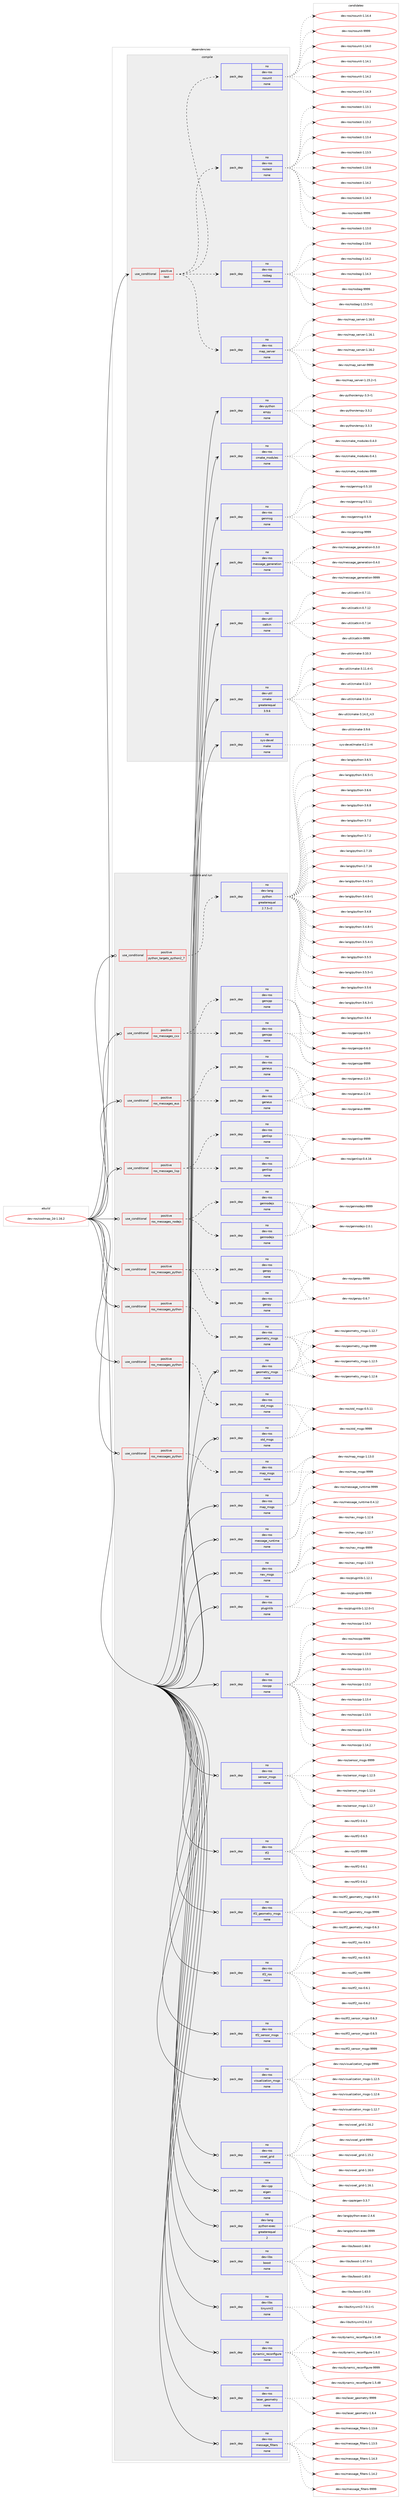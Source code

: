 digraph prolog {

# *************
# Graph options
# *************

newrank=true;
concentrate=true;
compound=true;
graph [rankdir=LR,fontname=Helvetica,fontsize=10,ranksep=1.5];#, ranksep=2.5, nodesep=0.2];
edge  [arrowhead=vee];
node  [fontname=Helvetica,fontsize=10];

# **********
# The ebuild
# **********

subgraph cluster_leftcol {
color=gray;
rank=same;
label=<<i>ebuild</i>>;
id [label="dev-ros/costmap_2d-1.16.2", color=red, width=4, href="../dev-ros/costmap_2d-1.16.2.svg"];
}

# ****************
# The dependencies
# ****************

subgraph cluster_midcol {
color=gray;
label=<<i>dependencies</i>>;
subgraph cluster_compile {
fillcolor="#eeeeee";
style=filled;
label=<<i>compile</i>>;
subgraph cond388200 {
dependency1454018 [label=<<TABLE BORDER="0" CELLBORDER="1" CELLSPACING="0" CELLPADDING="4"><TR><TD ROWSPAN="3" CELLPADDING="10">use_conditional</TD></TR><TR><TD>positive</TD></TR><TR><TD>test</TD></TR></TABLE>>, shape=none, color=red];
subgraph pack1042428 {
dependency1454019 [label=<<TABLE BORDER="0" CELLBORDER="1" CELLSPACING="0" CELLPADDING="4" WIDTH="220"><TR><TD ROWSPAN="6" CELLPADDING="30">pack_dep</TD></TR><TR><TD WIDTH="110">no</TD></TR><TR><TD>dev-ros</TD></TR><TR><TD>map_server</TD></TR><TR><TD>none</TD></TR><TR><TD></TD></TR></TABLE>>, shape=none, color=blue];
}
dependency1454018:e -> dependency1454019:w [weight=20,style="dashed",arrowhead="vee"];
subgraph pack1042429 {
dependency1454020 [label=<<TABLE BORDER="0" CELLBORDER="1" CELLSPACING="0" CELLPADDING="4" WIDTH="220"><TR><TD ROWSPAN="6" CELLPADDING="30">pack_dep</TD></TR><TR><TD WIDTH="110">no</TD></TR><TR><TD>dev-ros</TD></TR><TR><TD>rosbag</TD></TR><TR><TD>none</TD></TR><TR><TD></TD></TR></TABLE>>, shape=none, color=blue];
}
dependency1454018:e -> dependency1454020:w [weight=20,style="dashed",arrowhead="vee"];
subgraph pack1042430 {
dependency1454021 [label=<<TABLE BORDER="0" CELLBORDER="1" CELLSPACING="0" CELLPADDING="4" WIDTH="220"><TR><TD ROWSPAN="6" CELLPADDING="30">pack_dep</TD></TR><TR><TD WIDTH="110">no</TD></TR><TR><TD>dev-ros</TD></TR><TR><TD>rostest</TD></TR><TR><TD>none</TD></TR><TR><TD></TD></TR></TABLE>>, shape=none, color=blue];
}
dependency1454018:e -> dependency1454021:w [weight=20,style="dashed",arrowhead="vee"];
subgraph pack1042431 {
dependency1454022 [label=<<TABLE BORDER="0" CELLBORDER="1" CELLSPACING="0" CELLPADDING="4" WIDTH="220"><TR><TD ROWSPAN="6" CELLPADDING="30">pack_dep</TD></TR><TR><TD WIDTH="110">no</TD></TR><TR><TD>dev-ros</TD></TR><TR><TD>rosunit</TD></TR><TR><TD>none</TD></TR><TR><TD></TD></TR></TABLE>>, shape=none, color=blue];
}
dependency1454018:e -> dependency1454022:w [weight=20,style="dashed",arrowhead="vee"];
}
id:e -> dependency1454018:w [weight=20,style="solid",arrowhead="vee"];
subgraph pack1042432 {
dependency1454023 [label=<<TABLE BORDER="0" CELLBORDER="1" CELLSPACING="0" CELLPADDING="4" WIDTH="220"><TR><TD ROWSPAN="6" CELLPADDING="30">pack_dep</TD></TR><TR><TD WIDTH="110">no</TD></TR><TR><TD>dev-python</TD></TR><TR><TD>empy</TD></TR><TR><TD>none</TD></TR><TR><TD></TD></TR></TABLE>>, shape=none, color=blue];
}
id:e -> dependency1454023:w [weight=20,style="solid",arrowhead="vee"];
subgraph pack1042433 {
dependency1454024 [label=<<TABLE BORDER="0" CELLBORDER="1" CELLSPACING="0" CELLPADDING="4" WIDTH="220"><TR><TD ROWSPAN="6" CELLPADDING="30">pack_dep</TD></TR><TR><TD WIDTH="110">no</TD></TR><TR><TD>dev-ros</TD></TR><TR><TD>cmake_modules</TD></TR><TR><TD>none</TD></TR><TR><TD></TD></TR></TABLE>>, shape=none, color=blue];
}
id:e -> dependency1454024:w [weight=20,style="solid",arrowhead="vee"];
subgraph pack1042434 {
dependency1454025 [label=<<TABLE BORDER="0" CELLBORDER="1" CELLSPACING="0" CELLPADDING="4" WIDTH="220"><TR><TD ROWSPAN="6" CELLPADDING="30">pack_dep</TD></TR><TR><TD WIDTH="110">no</TD></TR><TR><TD>dev-ros</TD></TR><TR><TD>genmsg</TD></TR><TR><TD>none</TD></TR><TR><TD></TD></TR></TABLE>>, shape=none, color=blue];
}
id:e -> dependency1454025:w [weight=20,style="solid",arrowhead="vee"];
subgraph pack1042435 {
dependency1454026 [label=<<TABLE BORDER="0" CELLBORDER="1" CELLSPACING="0" CELLPADDING="4" WIDTH="220"><TR><TD ROWSPAN="6" CELLPADDING="30">pack_dep</TD></TR><TR><TD WIDTH="110">no</TD></TR><TR><TD>dev-ros</TD></TR><TR><TD>message_generation</TD></TR><TR><TD>none</TD></TR><TR><TD></TD></TR></TABLE>>, shape=none, color=blue];
}
id:e -> dependency1454026:w [weight=20,style="solid",arrowhead="vee"];
subgraph pack1042436 {
dependency1454027 [label=<<TABLE BORDER="0" CELLBORDER="1" CELLSPACING="0" CELLPADDING="4" WIDTH="220"><TR><TD ROWSPAN="6" CELLPADDING="30">pack_dep</TD></TR><TR><TD WIDTH="110">no</TD></TR><TR><TD>dev-util</TD></TR><TR><TD>catkin</TD></TR><TR><TD>none</TD></TR><TR><TD></TD></TR></TABLE>>, shape=none, color=blue];
}
id:e -> dependency1454027:w [weight=20,style="solid",arrowhead="vee"];
subgraph pack1042437 {
dependency1454028 [label=<<TABLE BORDER="0" CELLBORDER="1" CELLSPACING="0" CELLPADDING="4" WIDTH="220"><TR><TD ROWSPAN="6" CELLPADDING="30">pack_dep</TD></TR><TR><TD WIDTH="110">no</TD></TR><TR><TD>dev-util</TD></TR><TR><TD>cmake</TD></TR><TR><TD>greaterequal</TD></TR><TR><TD>3.9.6</TD></TR></TABLE>>, shape=none, color=blue];
}
id:e -> dependency1454028:w [weight=20,style="solid",arrowhead="vee"];
subgraph pack1042438 {
dependency1454029 [label=<<TABLE BORDER="0" CELLBORDER="1" CELLSPACING="0" CELLPADDING="4" WIDTH="220"><TR><TD ROWSPAN="6" CELLPADDING="30">pack_dep</TD></TR><TR><TD WIDTH="110">no</TD></TR><TR><TD>sys-devel</TD></TR><TR><TD>make</TD></TR><TR><TD>none</TD></TR><TR><TD></TD></TR></TABLE>>, shape=none, color=blue];
}
id:e -> dependency1454029:w [weight=20,style="solid",arrowhead="vee"];
}
subgraph cluster_compileandrun {
fillcolor="#eeeeee";
style=filled;
label=<<i>compile and run</i>>;
subgraph cond388201 {
dependency1454030 [label=<<TABLE BORDER="0" CELLBORDER="1" CELLSPACING="0" CELLPADDING="4"><TR><TD ROWSPAN="3" CELLPADDING="10">use_conditional</TD></TR><TR><TD>positive</TD></TR><TR><TD>python_targets_python2_7</TD></TR></TABLE>>, shape=none, color=red];
subgraph pack1042439 {
dependency1454031 [label=<<TABLE BORDER="0" CELLBORDER="1" CELLSPACING="0" CELLPADDING="4" WIDTH="220"><TR><TD ROWSPAN="6" CELLPADDING="30">pack_dep</TD></TR><TR><TD WIDTH="110">no</TD></TR><TR><TD>dev-lang</TD></TR><TR><TD>python</TD></TR><TR><TD>greaterequal</TD></TR><TR><TD>2.7.5-r2</TD></TR></TABLE>>, shape=none, color=blue];
}
dependency1454030:e -> dependency1454031:w [weight=20,style="dashed",arrowhead="vee"];
}
id:e -> dependency1454030:w [weight=20,style="solid",arrowhead="odotvee"];
subgraph cond388202 {
dependency1454032 [label=<<TABLE BORDER="0" CELLBORDER="1" CELLSPACING="0" CELLPADDING="4"><TR><TD ROWSPAN="3" CELLPADDING="10">use_conditional</TD></TR><TR><TD>positive</TD></TR><TR><TD>ros_messages_cxx</TD></TR></TABLE>>, shape=none, color=red];
subgraph pack1042440 {
dependency1454033 [label=<<TABLE BORDER="0" CELLBORDER="1" CELLSPACING="0" CELLPADDING="4" WIDTH="220"><TR><TD ROWSPAN="6" CELLPADDING="30">pack_dep</TD></TR><TR><TD WIDTH="110">no</TD></TR><TR><TD>dev-ros</TD></TR><TR><TD>gencpp</TD></TR><TR><TD>none</TD></TR><TR><TD></TD></TR></TABLE>>, shape=none, color=blue];
}
dependency1454032:e -> dependency1454033:w [weight=20,style="dashed",arrowhead="vee"];
subgraph pack1042441 {
dependency1454034 [label=<<TABLE BORDER="0" CELLBORDER="1" CELLSPACING="0" CELLPADDING="4" WIDTH="220"><TR><TD ROWSPAN="6" CELLPADDING="30">pack_dep</TD></TR><TR><TD WIDTH="110">no</TD></TR><TR><TD>dev-ros</TD></TR><TR><TD>gencpp</TD></TR><TR><TD>none</TD></TR><TR><TD></TD></TR></TABLE>>, shape=none, color=blue];
}
dependency1454032:e -> dependency1454034:w [weight=20,style="dashed",arrowhead="vee"];
}
id:e -> dependency1454032:w [weight=20,style="solid",arrowhead="odotvee"];
subgraph cond388203 {
dependency1454035 [label=<<TABLE BORDER="0" CELLBORDER="1" CELLSPACING="0" CELLPADDING="4"><TR><TD ROWSPAN="3" CELLPADDING="10">use_conditional</TD></TR><TR><TD>positive</TD></TR><TR><TD>ros_messages_eus</TD></TR></TABLE>>, shape=none, color=red];
subgraph pack1042442 {
dependency1454036 [label=<<TABLE BORDER="0" CELLBORDER="1" CELLSPACING="0" CELLPADDING="4" WIDTH="220"><TR><TD ROWSPAN="6" CELLPADDING="30">pack_dep</TD></TR><TR><TD WIDTH="110">no</TD></TR><TR><TD>dev-ros</TD></TR><TR><TD>geneus</TD></TR><TR><TD>none</TD></TR><TR><TD></TD></TR></TABLE>>, shape=none, color=blue];
}
dependency1454035:e -> dependency1454036:w [weight=20,style="dashed",arrowhead="vee"];
subgraph pack1042443 {
dependency1454037 [label=<<TABLE BORDER="0" CELLBORDER="1" CELLSPACING="0" CELLPADDING="4" WIDTH="220"><TR><TD ROWSPAN="6" CELLPADDING="30">pack_dep</TD></TR><TR><TD WIDTH="110">no</TD></TR><TR><TD>dev-ros</TD></TR><TR><TD>geneus</TD></TR><TR><TD>none</TD></TR><TR><TD></TD></TR></TABLE>>, shape=none, color=blue];
}
dependency1454035:e -> dependency1454037:w [weight=20,style="dashed",arrowhead="vee"];
}
id:e -> dependency1454035:w [weight=20,style="solid",arrowhead="odotvee"];
subgraph cond388204 {
dependency1454038 [label=<<TABLE BORDER="0" CELLBORDER="1" CELLSPACING="0" CELLPADDING="4"><TR><TD ROWSPAN="3" CELLPADDING="10">use_conditional</TD></TR><TR><TD>positive</TD></TR><TR><TD>ros_messages_lisp</TD></TR></TABLE>>, shape=none, color=red];
subgraph pack1042444 {
dependency1454039 [label=<<TABLE BORDER="0" CELLBORDER="1" CELLSPACING="0" CELLPADDING="4" WIDTH="220"><TR><TD ROWSPAN="6" CELLPADDING="30">pack_dep</TD></TR><TR><TD WIDTH="110">no</TD></TR><TR><TD>dev-ros</TD></TR><TR><TD>genlisp</TD></TR><TR><TD>none</TD></TR><TR><TD></TD></TR></TABLE>>, shape=none, color=blue];
}
dependency1454038:e -> dependency1454039:w [weight=20,style="dashed",arrowhead="vee"];
subgraph pack1042445 {
dependency1454040 [label=<<TABLE BORDER="0" CELLBORDER="1" CELLSPACING="0" CELLPADDING="4" WIDTH="220"><TR><TD ROWSPAN="6" CELLPADDING="30">pack_dep</TD></TR><TR><TD WIDTH="110">no</TD></TR><TR><TD>dev-ros</TD></TR><TR><TD>genlisp</TD></TR><TR><TD>none</TD></TR><TR><TD></TD></TR></TABLE>>, shape=none, color=blue];
}
dependency1454038:e -> dependency1454040:w [weight=20,style="dashed",arrowhead="vee"];
}
id:e -> dependency1454038:w [weight=20,style="solid",arrowhead="odotvee"];
subgraph cond388205 {
dependency1454041 [label=<<TABLE BORDER="0" CELLBORDER="1" CELLSPACING="0" CELLPADDING="4"><TR><TD ROWSPAN="3" CELLPADDING="10">use_conditional</TD></TR><TR><TD>positive</TD></TR><TR><TD>ros_messages_nodejs</TD></TR></TABLE>>, shape=none, color=red];
subgraph pack1042446 {
dependency1454042 [label=<<TABLE BORDER="0" CELLBORDER="1" CELLSPACING="0" CELLPADDING="4" WIDTH="220"><TR><TD ROWSPAN="6" CELLPADDING="30">pack_dep</TD></TR><TR><TD WIDTH="110">no</TD></TR><TR><TD>dev-ros</TD></TR><TR><TD>gennodejs</TD></TR><TR><TD>none</TD></TR><TR><TD></TD></TR></TABLE>>, shape=none, color=blue];
}
dependency1454041:e -> dependency1454042:w [weight=20,style="dashed",arrowhead="vee"];
subgraph pack1042447 {
dependency1454043 [label=<<TABLE BORDER="0" CELLBORDER="1" CELLSPACING="0" CELLPADDING="4" WIDTH="220"><TR><TD ROWSPAN="6" CELLPADDING="30">pack_dep</TD></TR><TR><TD WIDTH="110">no</TD></TR><TR><TD>dev-ros</TD></TR><TR><TD>gennodejs</TD></TR><TR><TD>none</TD></TR><TR><TD></TD></TR></TABLE>>, shape=none, color=blue];
}
dependency1454041:e -> dependency1454043:w [weight=20,style="dashed",arrowhead="vee"];
}
id:e -> dependency1454041:w [weight=20,style="solid",arrowhead="odotvee"];
subgraph cond388206 {
dependency1454044 [label=<<TABLE BORDER="0" CELLBORDER="1" CELLSPACING="0" CELLPADDING="4"><TR><TD ROWSPAN="3" CELLPADDING="10">use_conditional</TD></TR><TR><TD>positive</TD></TR><TR><TD>ros_messages_python</TD></TR></TABLE>>, shape=none, color=red];
subgraph pack1042448 {
dependency1454045 [label=<<TABLE BORDER="0" CELLBORDER="1" CELLSPACING="0" CELLPADDING="4" WIDTH="220"><TR><TD ROWSPAN="6" CELLPADDING="30">pack_dep</TD></TR><TR><TD WIDTH="110">no</TD></TR><TR><TD>dev-ros</TD></TR><TR><TD>genpy</TD></TR><TR><TD>none</TD></TR><TR><TD></TD></TR></TABLE>>, shape=none, color=blue];
}
dependency1454044:e -> dependency1454045:w [weight=20,style="dashed",arrowhead="vee"];
subgraph pack1042449 {
dependency1454046 [label=<<TABLE BORDER="0" CELLBORDER="1" CELLSPACING="0" CELLPADDING="4" WIDTH="220"><TR><TD ROWSPAN="6" CELLPADDING="30">pack_dep</TD></TR><TR><TD WIDTH="110">no</TD></TR><TR><TD>dev-ros</TD></TR><TR><TD>genpy</TD></TR><TR><TD>none</TD></TR><TR><TD></TD></TR></TABLE>>, shape=none, color=blue];
}
dependency1454044:e -> dependency1454046:w [weight=20,style="dashed",arrowhead="vee"];
}
id:e -> dependency1454044:w [weight=20,style="solid",arrowhead="odotvee"];
subgraph cond388207 {
dependency1454047 [label=<<TABLE BORDER="0" CELLBORDER="1" CELLSPACING="0" CELLPADDING="4"><TR><TD ROWSPAN="3" CELLPADDING="10">use_conditional</TD></TR><TR><TD>positive</TD></TR><TR><TD>ros_messages_python</TD></TR></TABLE>>, shape=none, color=red];
subgraph pack1042450 {
dependency1454048 [label=<<TABLE BORDER="0" CELLBORDER="1" CELLSPACING="0" CELLPADDING="4" WIDTH="220"><TR><TD ROWSPAN="6" CELLPADDING="30">pack_dep</TD></TR><TR><TD WIDTH="110">no</TD></TR><TR><TD>dev-ros</TD></TR><TR><TD>geometry_msgs</TD></TR><TR><TD>none</TD></TR><TR><TD></TD></TR></TABLE>>, shape=none, color=blue];
}
dependency1454047:e -> dependency1454048:w [weight=20,style="dashed",arrowhead="vee"];
}
id:e -> dependency1454047:w [weight=20,style="solid",arrowhead="odotvee"];
subgraph cond388208 {
dependency1454049 [label=<<TABLE BORDER="0" CELLBORDER="1" CELLSPACING="0" CELLPADDING="4"><TR><TD ROWSPAN="3" CELLPADDING="10">use_conditional</TD></TR><TR><TD>positive</TD></TR><TR><TD>ros_messages_python</TD></TR></TABLE>>, shape=none, color=red];
subgraph pack1042451 {
dependency1454050 [label=<<TABLE BORDER="0" CELLBORDER="1" CELLSPACING="0" CELLPADDING="4" WIDTH="220"><TR><TD ROWSPAN="6" CELLPADDING="30">pack_dep</TD></TR><TR><TD WIDTH="110">no</TD></TR><TR><TD>dev-ros</TD></TR><TR><TD>map_msgs</TD></TR><TR><TD>none</TD></TR><TR><TD></TD></TR></TABLE>>, shape=none, color=blue];
}
dependency1454049:e -> dependency1454050:w [weight=20,style="dashed",arrowhead="vee"];
}
id:e -> dependency1454049:w [weight=20,style="solid",arrowhead="odotvee"];
subgraph cond388209 {
dependency1454051 [label=<<TABLE BORDER="0" CELLBORDER="1" CELLSPACING="0" CELLPADDING="4"><TR><TD ROWSPAN="3" CELLPADDING="10">use_conditional</TD></TR><TR><TD>positive</TD></TR><TR><TD>ros_messages_python</TD></TR></TABLE>>, shape=none, color=red];
subgraph pack1042452 {
dependency1454052 [label=<<TABLE BORDER="0" CELLBORDER="1" CELLSPACING="0" CELLPADDING="4" WIDTH="220"><TR><TD ROWSPAN="6" CELLPADDING="30">pack_dep</TD></TR><TR><TD WIDTH="110">no</TD></TR><TR><TD>dev-ros</TD></TR><TR><TD>std_msgs</TD></TR><TR><TD>none</TD></TR><TR><TD></TD></TR></TABLE>>, shape=none, color=blue];
}
dependency1454051:e -> dependency1454052:w [weight=20,style="dashed",arrowhead="vee"];
}
id:e -> dependency1454051:w [weight=20,style="solid",arrowhead="odotvee"];
subgraph pack1042453 {
dependency1454053 [label=<<TABLE BORDER="0" CELLBORDER="1" CELLSPACING="0" CELLPADDING="4" WIDTH="220"><TR><TD ROWSPAN="6" CELLPADDING="30">pack_dep</TD></TR><TR><TD WIDTH="110">no</TD></TR><TR><TD>dev-cpp</TD></TR><TR><TD>eigen</TD></TR><TR><TD>none</TD></TR><TR><TD></TD></TR></TABLE>>, shape=none, color=blue];
}
id:e -> dependency1454053:w [weight=20,style="solid",arrowhead="odotvee"];
subgraph pack1042454 {
dependency1454054 [label=<<TABLE BORDER="0" CELLBORDER="1" CELLSPACING="0" CELLPADDING="4" WIDTH="220"><TR><TD ROWSPAN="6" CELLPADDING="30">pack_dep</TD></TR><TR><TD WIDTH="110">no</TD></TR><TR><TD>dev-lang</TD></TR><TR><TD>python-exec</TD></TR><TR><TD>greaterequal</TD></TR><TR><TD>2</TD></TR></TABLE>>, shape=none, color=blue];
}
id:e -> dependency1454054:w [weight=20,style="solid",arrowhead="odotvee"];
subgraph pack1042455 {
dependency1454055 [label=<<TABLE BORDER="0" CELLBORDER="1" CELLSPACING="0" CELLPADDING="4" WIDTH="220"><TR><TD ROWSPAN="6" CELLPADDING="30">pack_dep</TD></TR><TR><TD WIDTH="110">no</TD></TR><TR><TD>dev-libs</TD></TR><TR><TD>boost</TD></TR><TR><TD>none</TD></TR><TR><TD></TD></TR></TABLE>>, shape=none, color=blue];
}
id:e -> dependency1454055:w [weight=20,style="solid",arrowhead="odotvee"];
subgraph pack1042456 {
dependency1454056 [label=<<TABLE BORDER="0" CELLBORDER="1" CELLSPACING="0" CELLPADDING="4" WIDTH="220"><TR><TD ROWSPAN="6" CELLPADDING="30">pack_dep</TD></TR><TR><TD WIDTH="110">no</TD></TR><TR><TD>dev-libs</TD></TR><TR><TD>tinyxml2</TD></TR><TR><TD>none</TD></TR><TR><TD></TD></TR></TABLE>>, shape=none, color=blue];
}
id:e -> dependency1454056:w [weight=20,style="solid",arrowhead="odotvee"];
subgraph pack1042457 {
dependency1454057 [label=<<TABLE BORDER="0" CELLBORDER="1" CELLSPACING="0" CELLPADDING="4" WIDTH="220"><TR><TD ROWSPAN="6" CELLPADDING="30">pack_dep</TD></TR><TR><TD WIDTH="110">no</TD></TR><TR><TD>dev-ros</TD></TR><TR><TD>dynamic_reconfigure</TD></TR><TR><TD>none</TD></TR><TR><TD></TD></TR></TABLE>>, shape=none, color=blue];
}
id:e -> dependency1454057:w [weight=20,style="solid",arrowhead="odotvee"];
subgraph pack1042458 {
dependency1454058 [label=<<TABLE BORDER="0" CELLBORDER="1" CELLSPACING="0" CELLPADDING="4" WIDTH="220"><TR><TD ROWSPAN="6" CELLPADDING="30">pack_dep</TD></TR><TR><TD WIDTH="110">no</TD></TR><TR><TD>dev-ros</TD></TR><TR><TD>geometry_msgs</TD></TR><TR><TD>none</TD></TR><TR><TD></TD></TR></TABLE>>, shape=none, color=blue];
}
id:e -> dependency1454058:w [weight=20,style="solid",arrowhead="odotvee"];
subgraph pack1042459 {
dependency1454059 [label=<<TABLE BORDER="0" CELLBORDER="1" CELLSPACING="0" CELLPADDING="4" WIDTH="220"><TR><TD ROWSPAN="6" CELLPADDING="30">pack_dep</TD></TR><TR><TD WIDTH="110">no</TD></TR><TR><TD>dev-ros</TD></TR><TR><TD>laser_geometry</TD></TR><TR><TD>none</TD></TR><TR><TD></TD></TR></TABLE>>, shape=none, color=blue];
}
id:e -> dependency1454059:w [weight=20,style="solid",arrowhead="odotvee"];
subgraph pack1042460 {
dependency1454060 [label=<<TABLE BORDER="0" CELLBORDER="1" CELLSPACING="0" CELLPADDING="4" WIDTH="220"><TR><TD ROWSPAN="6" CELLPADDING="30">pack_dep</TD></TR><TR><TD WIDTH="110">no</TD></TR><TR><TD>dev-ros</TD></TR><TR><TD>map_msgs</TD></TR><TR><TD>none</TD></TR><TR><TD></TD></TR></TABLE>>, shape=none, color=blue];
}
id:e -> dependency1454060:w [weight=20,style="solid",arrowhead="odotvee"];
subgraph pack1042461 {
dependency1454061 [label=<<TABLE BORDER="0" CELLBORDER="1" CELLSPACING="0" CELLPADDING="4" WIDTH="220"><TR><TD ROWSPAN="6" CELLPADDING="30">pack_dep</TD></TR><TR><TD WIDTH="110">no</TD></TR><TR><TD>dev-ros</TD></TR><TR><TD>message_filters</TD></TR><TR><TD>none</TD></TR><TR><TD></TD></TR></TABLE>>, shape=none, color=blue];
}
id:e -> dependency1454061:w [weight=20,style="solid",arrowhead="odotvee"];
subgraph pack1042462 {
dependency1454062 [label=<<TABLE BORDER="0" CELLBORDER="1" CELLSPACING="0" CELLPADDING="4" WIDTH="220"><TR><TD ROWSPAN="6" CELLPADDING="30">pack_dep</TD></TR><TR><TD WIDTH="110">no</TD></TR><TR><TD>dev-ros</TD></TR><TR><TD>message_runtime</TD></TR><TR><TD>none</TD></TR><TR><TD></TD></TR></TABLE>>, shape=none, color=blue];
}
id:e -> dependency1454062:w [weight=20,style="solid",arrowhead="odotvee"];
subgraph pack1042463 {
dependency1454063 [label=<<TABLE BORDER="0" CELLBORDER="1" CELLSPACING="0" CELLPADDING="4" WIDTH="220"><TR><TD ROWSPAN="6" CELLPADDING="30">pack_dep</TD></TR><TR><TD WIDTH="110">no</TD></TR><TR><TD>dev-ros</TD></TR><TR><TD>nav_msgs</TD></TR><TR><TD>none</TD></TR><TR><TD></TD></TR></TABLE>>, shape=none, color=blue];
}
id:e -> dependency1454063:w [weight=20,style="solid",arrowhead="odotvee"];
subgraph pack1042464 {
dependency1454064 [label=<<TABLE BORDER="0" CELLBORDER="1" CELLSPACING="0" CELLPADDING="4" WIDTH="220"><TR><TD ROWSPAN="6" CELLPADDING="30">pack_dep</TD></TR><TR><TD WIDTH="110">no</TD></TR><TR><TD>dev-ros</TD></TR><TR><TD>pluginlib</TD></TR><TR><TD>none</TD></TR><TR><TD></TD></TR></TABLE>>, shape=none, color=blue];
}
id:e -> dependency1454064:w [weight=20,style="solid",arrowhead="odotvee"];
subgraph pack1042465 {
dependency1454065 [label=<<TABLE BORDER="0" CELLBORDER="1" CELLSPACING="0" CELLPADDING="4" WIDTH="220"><TR><TD ROWSPAN="6" CELLPADDING="30">pack_dep</TD></TR><TR><TD WIDTH="110">no</TD></TR><TR><TD>dev-ros</TD></TR><TR><TD>roscpp</TD></TR><TR><TD>none</TD></TR><TR><TD></TD></TR></TABLE>>, shape=none, color=blue];
}
id:e -> dependency1454065:w [weight=20,style="solid",arrowhead="odotvee"];
subgraph pack1042466 {
dependency1454066 [label=<<TABLE BORDER="0" CELLBORDER="1" CELLSPACING="0" CELLPADDING="4" WIDTH="220"><TR><TD ROWSPAN="6" CELLPADDING="30">pack_dep</TD></TR><TR><TD WIDTH="110">no</TD></TR><TR><TD>dev-ros</TD></TR><TR><TD>sensor_msgs</TD></TR><TR><TD>none</TD></TR><TR><TD></TD></TR></TABLE>>, shape=none, color=blue];
}
id:e -> dependency1454066:w [weight=20,style="solid",arrowhead="odotvee"];
subgraph pack1042467 {
dependency1454067 [label=<<TABLE BORDER="0" CELLBORDER="1" CELLSPACING="0" CELLPADDING="4" WIDTH="220"><TR><TD ROWSPAN="6" CELLPADDING="30">pack_dep</TD></TR><TR><TD WIDTH="110">no</TD></TR><TR><TD>dev-ros</TD></TR><TR><TD>std_msgs</TD></TR><TR><TD>none</TD></TR><TR><TD></TD></TR></TABLE>>, shape=none, color=blue];
}
id:e -> dependency1454067:w [weight=20,style="solid",arrowhead="odotvee"];
subgraph pack1042468 {
dependency1454068 [label=<<TABLE BORDER="0" CELLBORDER="1" CELLSPACING="0" CELLPADDING="4" WIDTH="220"><TR><TD ROWSPAN="6" CELLPADDING="30">pack_dep</TD></TR><TR><TD WIDTH="110">no</TD></TR><TR><TD>dev-ros</TD></TR><TR><TD>tf2</TD></TR><TR><TD>none</TD></TR><TR><TD></TD></TR></TABLE>>, shape=none, color=blue];
}
id:e -> dependency1454068:w [weight=20,style="solid",arrowhead="odotvee"];
subgraph pack1042469 {
dependency1454069 [label=<<TABLE BORDER="0" CELLBORDER="1" CELLSPACING="0" CELLPADDING="4" WIDTH="220"><TR><TD ROWSPAN="6" CELLPADDING="30">pack_dep</TD></TR><TR><TD WIDTH="110">no</TD></TR><TR><TD>dev-ros</TD></TR><TR><TD>tf2_geometry_msgs</TD></TR><TR><TD>none</TD></TR><TR><TD></TD></TR></TABLE>>, shape=none, color=blue];
}
id:e -> dependency1454069:w [weight=20,style="solid",arrowhead="odotvee"];
subgraph pack1042470 {
dependency1454070 [label=<<TABLE BORDER="0" CELLBORDER="1" CELLSPACING="0" CELLPADDING="4" WIDTH="220"><TR><TD ROWSPAN="6" CELLPADDING="30">pack_dep</TD></TR><TR><TD WIDTH="110">no</TD></TR><TR><TD>dev-ros</TD></TR><TR><TD>tf2_ros</TD></TR><TR><TD>none</TD></TR><TR><TD></TD></TR></TABLE>>, shape=none, color=blue];
}
id:e -> dependency1454070:w [weight=20,style="solid",arrowhead="odotvee"];
subgraph pack1042471 {
dependency1454071 [label=<<TABLE BORDER="0" CELLBORDER="1" CELLSPACING="0" CELLPADDING="4" WIDTH="220"><TR><TD ROWSPAN="6" CELLPADDING="30">pack_dep</TD></TR><TR><TD WIDTH="110">no</TD></TR><TR><TD>dev-ros</TD></TR><TR><TD>tf2_sensor_msgs</TD></TR><TR><TD>none</TD></TR><TR><TD></TD></TR></TABLE>>, shape=none, color=blue];
}
id:e -> dependency1454071:w [weight=20,style="solid",arrowhead="odotvee"];
subgraph pack1042472 {
dependency1454072 [label=<<TABLE BORDER="0" CELLBORDER="1" CELLSPACING="0" CELLPADDING="4" WIDTH="220"><TR><TD ROWSPAN="6" CELLPADDING="30">pack_dep</TD></TR><TR><TD WIDTH="110">no</TD></TR><TR><TD>dev-ros</TD></TR><TR><TD>visualization_msgs</TD></TR><TR><TD>none</TD></TR><TR><TD></TD></TR></TABLE>>, shape=none, color=blue];
}
id:e -> dependency1454072:w [weight=20,style="solid",arrowhead="odotvee"];
subgraph pack1042473 {
dependency1454073 [label=<<TABLE BORDER="0" CELLBORDER="1" CELLSPACING="0" CELLPADDING="4" WIDTH="220"><TR><TD ROWSPAN="6" CELLPADDING="30">pack_dep</TD></TR><TR><TD WIDTH="110">no</TD></TR><TR><TD>dev-ros</TD></TR><TR><TD>voxel_grid</TD></TR><TR><TD>none</TD></TR><TR><TD></TD></TR></TABLE>>, shape=none, color=blue];
}
id:e -> dependency1454073:w [weight=20,style="solid",arrowhead="odotvee"];
}
subgraph cluster_run {
fillcolor="#eeeeee";
style=filled;
label=<<i>run</i>>;
}
}

# **************
# The candidates
# **************

subgraph cluster_choices {
rank=same;
color=gray;
label=<<i>candidates</i>>;

subgraph choice1042428 {
color=black;
nodesep=1;
choice10010111845114111115471099711295115101114118101114454946495346504511449 [label="dev-ros/map_server-1.15.2-r1", color=red, width=4,href="../dev-ros/map_server-1.15.2-r1.svg"];
choice1001011184511411111547109971129511510111411810111445494649544648 [label="dev-ros/map_server-1.16.0", color=red, width=4,href="../dev-ros/map_server-1.16.0.svg"];
choice1001011184511411111547109971129511510111411810111445494649544649 [label="dev-ros/map_server-1.16.1", color=red, width=4,href="../dev-ros/map_server-1.16.1.svg"];
choice1001011184511411111547109971129511510111411810111445494649544650 [label="dev-ros/map_server-1.16.2", color=red, width=4,href="../dev-ros/map_server-1.16.2.svg"];
choice100101118451141111154710997112951151011141181011144557575757 [label="dev-ros/map_server-9999", color=red, width=4,href="../dev-ros/map_server-9999.svg"];
dependency1454019:e -> choice10010111845114111115471099711295115101114118101114454946495346504511449:w [style=dotted,weight="100"];
dependency1454019:e -> choice1001011184511411111547109971129511510111411810111445494649544648:w [style=dotted,weight="100"];
dependency1454019:e -> choice1001011184511411111547109971129511510111411810111445494649544649:w [style=dotted,weight="100"];
dependency1454019:e -> choice1001011184511411111547109971129511510111411810111445494649544650:w [style=dotted,weight="100"];
dependency1454019:e -> choice100101118451141111154710997112951151011141181011144557575757:w [style=dotted,weight="100"];
}
subgraph choice1042429 {
color=black;
nodesep=1;
choice10010111845114111115471141111159897103454946495146534511449 [label="dev-ros/rosbag-1.13.5-r1", color=red, width=4,href="../dev-ros/rosbag-1.13.5-r1.svg"];
choice1001011184511411111547114111115989710345494649514654 [label="dev-ros/rosbag-1.13.6", color=red, width=4,href="../dev-ros/rosbag-1.13.6.svg"];
choice1001011184511411111547114111115989710345494649524650 [label="dev-ros/rosbag-1.14.2", color=red, width=4,href="../dev-ros/rosbag-1.14.2.svg"];
choice1001011184511411111547114111115989710345494649524651 [label="dev-ros/rosbag-1.14.3", color=red, width=4,href="../dev-ros/rosbag-1.14.3.svg"];
choice100101118451141111154711411111598971034557575757 [label="dev-ros/rosbag-9999", color=red, width=4,href="../dev-ros/rosbag-9999.svg"];
dependency1454020:e -> choice10010111845114111115471141111159897103454946495146534511449:w [style=dotted,weight="100"];
dependency1454020:e -> choice1001011184511411111547114111115989710345494649514654:w [style=dotted,weight="100"];
dependency1454020:e -> choice1001011184511411111547114111115989710345494649524650:w [style=dotted,weight="100"];
dependency1454020:e -> choice1001011184511411111547114111115989710345494649524651:w [style=dotted,weight="100"];
dependency1454020:e -> choice100101118451141111154711411111598971034557575757:w [style=dotted,weight="100"];
}
subgraph choice1042430 {
color=black;
nodesep=1;
choice100101118451141111154711411111511610111511645494649514648 [label="dev-ros/rostest-1.13.0", color=red, width=4,href="../dev-ros/rostest-1.13.0.svg"];
choice100101118451141111154711411111511610111511645494649514649 [label="dev-ros/rostest-1.13.1", color=red, width=4,href="../dev-ros/rostest-1.13.1.svg"];
choice100101118451141111154711411111511610111511645494649514650 [label="dev-ros/rostest-1.13.2", color=red, width=4,href="../dev-ros/rostest-1.13.2.svg"];
choice100101118451141111154711411111511610111511645494649514652 [label="dev-ros/rostest-1.13.4", color=red, width=4,href="../dev-ros/rostest-1.13.4.svg"];
choice100101118451141111154711411111511610111511645494649514653 [label="dev-ros/rostest-1.13.5", color=red, width=4,href="../dev-ros/rostest-1.13.5.svg"];
choice100101118451141111154711411111511610111511645494649514654 [label="dev-ros/rostest-1.13.6", color=red, width=4,href="../dev-ros/rostest-1.13.6.svg"];
choice100101118451141111154711411111511610111511645494649524650 [label="dev-ros/rostest-1.14.2", color=red, width=4,href="../dev-ros/rostest-1.14.2.svg"];
choice100101118451141111154711411111511610111511645494649524651 [label="dev-ros/rostest-1.14.3", color=red, width=4,href="../dev-ros/rostest-1.14.3.svg"];
choice10010111845114111115471141111151161011151164557575757 [label="dev-ros/rostest-9999", color=red, width=4,href="../dev-ros/rostest-9999.svg"];
dependency1454021:e -> choice100101118451141111154711411111511610111511645494649514648:w [style=dotted,weight="100"];
dependency1454021:e -> choice100101118451141111154711411111511610111511645494649514649:w [style=dotted,weight="100"];
dependency1454021:e -> choice100101118451141111154711411111511610111511645494649514650:w [style=dotted,weight="100"];
dependency1454021:e -> choice100101118451141111154711411111511610111511645494649514652:w [style=dotted,weight="100"];
dependency1454021:e -> choice100101118451141111154711411111511610111511645494649514653:w [style=dotted,weight="100"];
dependency1454021:e -> choice100101118451141111154711411111511610111511645494649514654:w [style=dotted,weight="100"];
dependency1454021:e -> choice100101118451141111154711411111511610111511645494649524650:w [style=dotted,weight="100"];
dependency1454021:e -> choice100101118451141111154711411111511610111511645494649524651:w [style=dotted,weight="100"];
dependency1454021:e -> choice10010111845114111115471141111151161011151164557575757:w [style=dotted,weight="100"];
}
subgraph choice1042431 {
color=black;
nodesep=1;
choice100101118451141111154711411111511711010511645494649524648 [label="dev-ros/rosunit-1.14.0", color=red, width=4,href="../dev-ros/rosunit-1.14.0.svg"];
choice100101118451141111154711411111511711010511645494649524649 [label="dev-ros/rosunit-1.14.1", color=red, width=4,href="../dev-ros/rosunit-1.14.1.svg"];
choice100101118451141111154711411111511711010511645494649524650 [label="dev-ros/rosunit-1.14.2", color=red, width=4,href="../dev-ros/rosunit-1.14.2.svg"];
choice100101118451141111154711411111511711010511645494649524651 [label="dev-ros/rosunit-1.14.3", color=red, width=4,href="../dev-ros/rosunit-1.14.3.svg"];
choice100101118451141111154711411111511711010511645494649524652 [label="dev-ros/rosunit-1.14.4", color=red, width=4,href="../dev-ros/rosunit-1.14.4.svg"];
choice10010111845114111115471141111151171101051164557575757 [label="dev-ros/rosunit-9999", color=red, width=4,href="../dev-ros/rosunit-9999.svg"];
dependency1454022:e -> choice100101118451141111154711411111511711010511645494649524648:w [style=dotted,weight="100"];
dependency1454022:e -> choice100101118451141111154711411111511711010511645494649524649:w [style=dotted,weight="100"];
dependency1454022:e -> choice100101118451141111154711411111511711010511645494649524650:w [style=dotted,weight="100"];
dependency1454022:e -> choice100101118451141111154711411111511711010511645494649524651:w [style=dotted,weight="100"];
dependency1454022:e -> choice100101118451141111154711411111511711010511645494649524652:w [style=dotted,weight="100"];
dependency1454022:e -> choice10010111845114111115471141111151171101051164557575757:w [style=dotted,weight="100"];
}
subgraph choice1042432 {
color=black;
nodesep=1;
choice1001011184511212111610411111047101109112121455146514511449 [label="dev-python/empy-3.3-r1", color=red, width=4,href="../dev-python/empy-3.3-r1.svg"];
choice1001011184511212111610411111047101109112121455146514650 [label="dev-python/empy-3.3.2", color=red, width=4,href="../dev-python/empy-3.3.2.svg"];
choice1001011184511212111610411111047101109112121455146514651 [label="dev-python/empy-3.3.3", color=red, width=4,href="../dev-python/empy-3.3.3.svg"];
dependency1454023:e -> choice1001011184511212111610411111047101109112121455146514511449:w [style=dotted,weight="100"];
dependency1454023:e -> choice1001011184511212111610411111047101109112121455146514650:w [style=dotted,weight="100"];
dependency1454023:e -> choice1001011184511212111610411111047101109112121455146514651:w [style=dotted,weight="100"];
}
subgraph choice1042433 {
color=black;
nodesep=1;
choice1001011184511411111547991099710710195109111100117108101115454846524648 [label="dev-ros/cmake_modules-0.4.0", color=red, width=4,href="../dev-ros/cmake_modules-0.4.0.svg"];
choice1001011184511411111547991099710710195109111100117108101115454846524649 [label="dev-ros/cmake_modules-0.4.1", color=red, width=4,href="../dev-ros/cmake_modules-0.4.1.svg"];
choice10010111845114111115479910997107101951091111001171081011154557575757 [label="dev-ros/cmake_modules-9999", color=red, width=4,href="../dev-ros/cmake_modules-9999.svg"];
dependency1454024:e -> choice1001011184511411111547991099710710195109111100117108101115454846524648:w [style=dotted,weight="100"];
dependency1454024:e -> choice1001011184511411111547991099710710195109111100117108101115454846524649:w [style=dotted,weight="100"];
dependency1454024:e -> choice10010111845114111115479910997107101951091111001171081011154557575757:w [style=dotted,weight="100"];
}
subgraph choice1042434 {
color=black;
nodesep=1;
choice100101118451141111154710310111010911510345484653464948 [label="dev-ros/genmsg-0.5.10", color=red, width=4,href="../dev-ros/genmsg-0.5.10.svg"];
choice100101118451141111154710310111010911510345484653464949 [label="dev-ros/genmsg-0.5.11", color=red, width=4,href="../dev-ros/genmsg-0.5.11.svg"];
choice1001011184511411111547103101110109115103454846534657 [label="dev-ros/genmsg-0.5.9", color=red, width=4,href="../dev-ros/genmsg-0.5.9.svg"];
choice10010111845114111115471031011101091151034557575757 [label="dev-ros/genmsg-9999", color=red, width=4,href="../dev-ros/genmsg-9999.svg"];
dependency1454025:e -> choice100101118451141111154710310111010911510345484653464948:w [style=dotted,weight="100"];
dependency1454025:e -> choice100101118451141111154710310111010911510345484653464949:w [style=dotted,weight="100"];
dependency1454025:e -> choice1001011184511411111547103101110109115103454846534657:w [style=dotted,weight="100"];
dependency1454025:e -> choice10010111845114111115471031011101091151034557575757:w [style=dotted,weight="100"];
}
subgraph choice1042435 {
color=black;
nodesep=1;
choice1001011184511411111547109101115115971031019510310111010111497116105111110454846514648 [label="dev-ros/message_generation-0.3.0", color=red, width=4,href="../dev-ros/message_generation-0.3.0.svg"];
choice1001011184511411111547109101115115971031019510310111010111497116105111110454846524648 [label="dev-ros/message_generation-0.4.0", color=red, width=4,href="../dev-ros/message_generation-0.4.0.svg"];
choice10010111845114111115471091011151159710310195103101110101114971161051111104557575757 [label="dev-ros/message_generation-9999", color=red, width=4,href="../dev-ros/message_generation-9999.svg"];
dependency1454026:e -> choice1001011184511411111547109101115115971031019510310111010111497116105111110454846514648:w [style=dotted,weight="100"];
dependency1454026:e -> choice1001011184511411111547109101115115971031019510310111010111497116105111110454846524648:w [style=dotted,weight="100"];
dependency1454026:e -> choice10010111845114111115471091011151159710310195103101110101114971161051111104557575757:w [style=dotted,weight="100"];
}
subgraph choice1042436 {
color=black;
nodesep=1;
choice1001011184511711610510847999711610710511045484655464949 [label="dev-util/catkin-0.7.11", color=red, width=4,href="../dev-util/catkin-0.7.11.svg"];
choice1001011184511711610510847999711610710511045484655464950 [label="dev-util/catkin-0.7.12", color=red, width=4,href="../dev-util/catkin-0.7.12.svg"];
choice1001011184511711610510847999711610710511045484655464952 [label="dev-util/catkin-0.7.14", color=red, width=4,href="../dev-util/catkin-0.7.14.svg"];
choice100101118451171161051084799971161071051104557575757 [label="dev-util/catkin-9999", color=red, width=4,href="../dev-util/catkin-9999.svg"];
dependency1454027:e -> choice1001011184511711610510847999711610710511045484655464949:w [style=dotted,weight="100"];
dependency1454027:e -> choice1001011184511711610510847999711610710511045484655464950:w [style=dotted,weight="100"];
dependency1454027:e -> choice1001011184511711610510847999711610710511045484655464952:w [style=dotted,weight="100"];
dependency1454027:e -> choice100101118451171161051084799971161071051104557575757:w [style=dotted,weight="100"];
}
subgraph choice1042437 {
color=black;
nodesep=1;
choice1001011184511711610510847991099710710145514649484651 [label="dev-util/cmake-3.10.3", color=red, width=4,href="../dev-util/cmake-3.10.3.svg"];
choice10010111845117116105108479910997107101455146494946524511449 [label="dev-util/cmake-3.11.4-r1", color=red, width=4,href="../dev-util/cmake-3.11.4-r1.svg"];
choice1001011184511711610510847991099710710145514649504651 [label="dev-util/cmake-3.12.3", color=red, width=4,href="../dev-util/cmake-3.12.3.svg"];
choice1001011184511711610510847991099710710145514649514652 [label="dev-util/cmake-3.13.4", color=red, width=4,href="../dev-util/cmake-3.13.4.svg"];
choice1001011184511711610510847991099710710145514649524648951149951 [label="dev-util/cmake-3.14.0_rc3", color=red, width=4,href="../dev-util/cmake-3.14.0_rc3.svg"];
choice10010111845117116105108479910997107101455146574654 [label="dev-util/cmake-3.9.6", color=red, width=4,href="../dev-util/cmake-3.9.6.svg"];
dependency1454028:e -> choice1001011184511711610510847991099710710145514649484651:w [style=dotted,weight="100"];
dependency1454028:e -> choice10010111845117116105108479910997107101455146494946524511449:w [style=dotted,weight="100"];
dependency1454028:e -> choice1001011184511711610510847991099710710145514649504651:w [style=dotted,weight="100"];
dependency1454028:e -> choice1001011184511711610510847991099710710145514649514652:w [style=dotted,weight="100"];
dependency1454028:e -> choice1001011184511711610510847991099710710145514649524648951149951:w [style=dotted,weight="100"];
dependency1454028:e -> choice10010111845117116105108479910997107101455146574654:w [style=dotted,weight="100"];
}
subgraph choice1042438 {
color=black;
nodesep=1;
choice1151211154510010111810110847109971071014552465046494511452 [label="sys-devel/make-4.2.1-r4", color=red, width=4,href="../sys-devel/make-4.2.1-r4.svg"];
dependency1454029:e -> choice1151211154510010111810110847109971071014552465046494511452:w [style=dotted,weight="100"];
}
subgraph choice1042439 {
color=black;
nodesep=1;
choice10010111845108971101034711212111610411111045504655464953 [label="dev-lang/python-2.7.15", color=red, width=4,href="../dev-lang/python-2.7.15.svg"];
choice10010111845108971101034711212111610411111045504655464954 [label="dev-lang/python-2.7.16", color=red, width=4,href="../dev-lang/python-2.7.16.svg"];
choice1001011184510897110103471121211161041111104551465246534511449 [label="dev-lang/python-3.4.5-r1", color=red, width=4,href="../dev-lang/python-3.4.5-r1.svg"];
choice1001011184510897110103471121211161041111104551465246544511449 [label="dev-lang/python-3.4.6-r1", color=red, width=4,href="../dev-lang/python-3.4.6-r1.svg"];
choice100101118451089711010347112121116104111110455146524656 [label="dev-lang/python-3.4.8", color=red, width=4,href="../dev-lang/python-3.4.8.svg"];
choice1001011184510897110103471121211161041111104551465246564511449 [label="dev-lang/python-3.4.8-r1", color=red, width=4,href="../dev-lang/python-3.4.8-r1.svg"];
choice1001011184510897110103471121211161041111104551465346524511449 [label="dev-lang/python-3.5.4-r1", color=red, width=4,href="../dev-lang/python-3.5.4-r1.svg"];
choice100101118451089711010347112121116104111110455146534653 [label="dev-lang/python-3.5.5", color=red, width=4,href="../dev-lang/python-3.5.5.svg"];
choice1001011184510897110103471121211161041111104551465346534511449 [label="dev-lang/python-3.5.5-r1", color=red, width=4,href="../dev-lang/python-3.5.5-r1.svg"];
choice100101118451089711010347112121116104111110455146534654 [label="dev-lang/python-3.5.6", color=red, width=4,href="../dev-lang/python-3.5.6.svg"];
choice1001011184510897110103471121211161041111104551465446514511449 [label="dev-lang/python-3.6.3-r1", color=red, width=4,href="../dev-lang/python-3.6.3-r1.svg"];
choice100101118451089711010347112121116104111110455146544652 [label="dev-lang/python-3.6.4", color=red, width=4,href="../dev-lang/python-3.6.4.svg"];
choice100101118451089711010347112121116104111110455146544653 [label="dev-lang/python-3.6.5", color=red, width=4,href="../dev-lang/python-3.6.5.svg"];
choice1001011184510897110103471121211161041111104551465446534511449 [label="dev-lang/python-3.6.5-r1", color=red, width=4,href="../dev-lang/python-3.6.5-r1.svg"];
choice100101118451089711010347112121116104111110455146544654 [label="dev-lang/python-3.6.6", color=red, width=4,href="../dev-lang/python-3.6.6.svg"];
choice100101118451089711010347112121116104111110455146544656 [label="dev-lang/python-3.6.8", color=red, width=4,href="../dev-lang/python-3.6.8.svg"];
choice100101118451089711010347112121116104111110455146554648 [label="dev-lang/python-3.7.0", color=red, width=4,href="../dev-lang/python-3.7.0.svg"];
choice100101118451089711010347112121116104111110455146554650 [label="dev-lang/python-3.7.2", color=red, width=4,href="../dev-lang/python-3.7.2.svg"];
dependency1454031:e -> choice10010111845108971101034711212111610411111045504655464953:w [style=dotted,weight="100"];
dependency1454031:e -> choice10010111845108971101034711212111610411111045504655464954:w [style=dotted,weight="100"];
dependency1454031:e -> choice1001011184510897110103471121211161041111104551465246534511449:w [style=dotted,weight="100"];
dependency1454031:e -> choice1001011184510897110103471121211161041111104551465246544511449:w [style=dotted,weight="100"];
dependency1454031:e -> choice100101118451089711010347112121116104111110455146524656:w [style=dotted,weight="100"];
dependency1454031:e -> choice1001011184510897110103471121211161041111104551465246564511449:w [style=dotted,weight="100"];
dependency1454031:e -> choice1001011184510897110103471121211161041111104551465346524511449:w [style=dotted,weight="100"];
dependency1454031:e -> choice100101118451089711010347112121116104111110455146534653:w [style=dotted,weight="100"];
dependency1454031:e -> choice1001011184510897110103471121211161041111104551465346534511449:w [style=dotted,weight="100"];
dependency1454031:e -> choice100101118451089711010347112121116104111110455146534654:w [style=dotted,weight="100"];
dependency1454031:e -> choice1001011184510897110103471121211161041111104551465446514511449:w [style=dotted,weight="100"];
dependency1454031:e -> choice100101118451089711010347112121116104111110455146544652:w [style=dotted,weight="100"];
dependency1454031:e -> choice100101118451089711010347112121116104111110455146544653:w [style=dotted,weight="100"];
dependency1454031:e -> choice1001011184510897110103471121211161041111104551465446534511449:w [style=dotted,weight="100"];
dependency1454031:e -> choice100101118451089711010347112121116104111110455146544654:w [style=dotted,weight="100"];
dependency1454031:e -> choice100101118451089711010347112121116104111110455146544656:w [style=dotted,weight="100"];
dependency1454031:e -> choice100101118451089711010347112121116104111110455146554648:w [style=dotted,weight="100"];
dependency1454031:e -> choice100101118451089711010347112121116104111110455146554650:w [style=dotted,weight="100"];
}
subgraph choice1042440 {
color=black;
nodesep=1;
choice100101118451141111154710310111099112112454846534653 [label="dev-ros/gencpp-0.5.5", color=red, width=4,href="../dev-ros/gencpp-0.5.5.svg"];
choice100101118451141111154710310111099112112454846544648 [label="dev-ros/gencpp-0.6.0", color=red, width=4,href="../dev-ros/gencpp-0.6.0.svg"];
choice1001011184511411111547103101110991121124557575757 [label="dev-ros/gencpp-9999", color=red, width=4,href="../dev-ros/gencpp-9999.svg"];
dependency1454033:e -> choice100101118451141111154710310111099112112454846534653:w [style=dotted,weight="100"];
dependency1454033:e -> choice100101118451141111154710310111099112112454846544648:w [style=dotted,weight="100"];
dependency1454033:e -> choice1001011184511411111547103101110991121124557575757:w [style=dotted,weight="100"];
}
subgraph choice1042441 {
color=black;
nodesep=1;
choice100101118451141111154710310111099112112454846534653 [label="dev-ros/gencpp-0.5.5", color=red, width=4,href="../dev-ros/gencpp-0.5.5.svg"];
choice100101118451141111154710310111099112112454846544648 [label="dev-ros/gencpp-0.6.0", color=red, width=4,href="../dev-ros/gencpp-0.6.0.svg"];
choice1001011184511411111547103101110991121124557575757 [label="dev-ros/gencpp-9999", color=red, width=4,href="../dev-ros/gencpp-9999.svg"];
dependency1454034:e -> choice100101118451141111154710310111099112112454846534653:w [style=dotted,weight="100"];
dependency1454034:e -> choice100101118451141111154710310111099112112454846544648:w [style=dotted,weight="100"];
dependency1454034:e -> choice1001011184511411111547103101110991121124557575757:w [style=dotted,weight="100"];
}
subgraph choice1042442 {
color=black;
nodesep=1;
choice1001011184511411111547103101110101117115455046504653 [label="dev-ros/geneus-2.2.5", color=red, width=4,href="../dev-ros/geneus-2.2.5.svg"];
choice1001011184511411111547103101110101117115455046504654 [label="dev-ros/geneus-2.2.6", color=red, width=4,href="../dev-ros/geneus-2.2.6.svg"];
choice10010111845114111115471031011101011171154557575757 [label="dev-ros/geneus-9999", color=red, width=4,href="../dev-ros/geneus-9999.svg"];
dependency1454036:e -> choice1001011184511411111547103101110101117115455046504653:w [style=dotted,weight="100"];
dependency1454036:e -> choice1001011184511411111547103101110101117115455046504654:w [style=dotted,weight="100"];
dependency1454036:e -> choice10010111845114111115471031011101011171154557575757:w [style=dotted,weight="100"];
}
subgraph choice1042443 {
color=black;
nodesep=1;
choice1001011184511411111547103101110101117115455046504653 [label="dev-ros/geneus-2.2.5", color=red, width=4,href="../dev-ros/geneus-2.2.5.svg"];
choice1001011184511411111547103101110101117115455046504654 [label="dev-ros/geneus-2.2.6", color=red, width=4,href="../dev-ros/geneus-2.2.6.svg"];
choice10010111845114111115471031011101011171154557575757 [label="dev-ros/geneus-9999", color=red, width=4,href="../dev-ros/geneus-9999.svg"];
dependency1454037:e -> choice1001011184511411111547103101110101117115455046504653:w [style=dotted,weight="100"];
dependency1454037:e -> choice1001011184511411111547103101110101117115455046504654:w [style=dotted,weight="100"];
dependency1454037:e -> choice10010111845114111115471031011101011171154557575757:w [style=dotted,weight="100"];
}
subgraph choice1042444 {
color=black;
nodesep=1;
choice100101118451141111154710310111010810511511245484652464954 [label="dev-ros/genlisp-0.4.16", color=red, width=4,href="../dev-ros/genlisp-0.4.16.svg"];
choice10010111845114111115471031011101081051151124557575757 [label="dev-ros/genlisp-9999", color=red, width=4,href="../dev-ros/genlisp-9999.svg"];
dependency1454039:e -> choice100101118451141111154710310111010810511511245484652464954:w [style=dotted,weight="100"];
dependency1454039:e -> choice10010111845114111115471031011101081051151124557575757:w [style=dotted,weight="100"];
}
subgraph choice1042445 {
color=black;
nodesep=1;
choice100101118451141111154710310111010810511511245484652464954 [label="dev-ros/genlisp-0.4.16", color=red, width=4,href="../dev-ros/genlisp-0.4.16.svg"];
choice10010111845114111115471031011101081051151124557575757 [label="dev-ros/genlisp-9999", color=red, width=4,href="../dev-ros/genlisp-9999.svg"];
dependency1454040:e -> choice100101118451141111154710310111010810511511245484652464954:w [style=dotted,weight="100"];
dependency1454040:e -> choice10010111845114111115471031011101081051151124557575757:w [style=dotted,weight="100"];
}
subgraph choice1042446 {
color=black;
nodesep=1;
choice1001011184511411111547103101110110111100101106115455046484649 [label="dev-ros/gennodejs-2.0.1", color=red, width=4,href="../dev-ros/gennodejs-2.0.1.svg"];
choice10010111845114111115471031011101101111001011061154557575757 [label="dev-ros/gennodejs-9999", color=red, width=4,href="../dev-ros/gennodejs-9999.svg"];
dependency1454042:e -> choice1001011184511411111547103101110110111100101106115455046484649:w [style=dotted,weight="100"];
dependency1454042:e -> choice10010111845114111115471031011101101111001011061154557575757:w [style=dotted,weight="100"];
}
subgraph choice1042447 {
color=black;
nodesep=1;
choice1001011184511411111547103101110110111100101106115455046484649 [label="dev-ros/gennodejs-2.0.1", color=red, width=4,href="../dev-ros/gennodejs-2.0.1.svg"];
choice10010111845114111115471031011101101111001011061154557575757 [label="dev-ros/gennodejs-9999", color=red, width=4,href="../dev-ros/gennodejs-9999.svg"];
dependency1454043:e -> choice1001011184511411111547103101110110111100101106115455046484649:w [style=dotted,weight="100"];
dependency1454043:e -> choice10010111845114111115471031011101101111001011061154557575757:w [style=dotted,weight="100"];
}
subgraph choice1042448 {
color=black;
nodesep=1;
choice1001011184511411111547103101110112121454846544655 [label="dev-ros/genpy-0.6.7", color=red, width=4,href="../dev-ros/genpy-0.6.7.svg"];
choice10010111845114111115471031011101121214557575757 [label="dev-ros/genpy-9999", color=red, width=4,href="../dev-ros/genpy-9999.svg"];
dependency1454045:e -> choice1001011184511411111547103101110112121454846544655:w [style=dotted,weight="100"];
dependency1454045:e -> choice10010111845114111115471031011101121214557575757:w [style=dotted,weight="100"];
}
subgraph choice1042449 {
color=black;
nodesep=1;
choice1001011184511411111547103101110112121454846544655 [label="dev-ros/genpy-0.6.7", color=red, width=4,href="../dev-ros/genpy-0.6.7.svg"];
choice10010111845114111115471031011101121214557575757 [label="dev-ros/genpy-9999", color=red, width=4,href="../dev-ros/genpy-9999.svg"];
dependency1454046:e -> choice1001011184511411111547103101110112121454846544655:w [style=dotted,weight="100"];
dependency1454046:e -> choice10010111845114111115471031011101121214557575757:w [style=dotted,weight="100"];
}
subgraph choice1042450 {
color=black;
nodesep=1;
choice10010111845114111115471031011111091011161141219510911510311545494649504653 [label="dev-ros/geometry_msgs-1.12.5", color=red, width=4,href="../dev-ros/geometry_msgs-1.12.5.svg"];
choice10010111845114111115471031011111091011161141219510911510311545494649504654 [label="dev-ros/geometry_msgs-1.12.6", color=red, width=4,href="../dev-ros/geometry_msgs-1.12.6.svg"];
choice10010111845114111115471031011111091011161141219510911510311545494649504655 [label="dev-ros/geometry_msgs-1.12.7", color=red, width=4,href="../dev-ros/geometry_msgs-1.12.7.svg"];
choice1001011184511411111547103101111109101116114121951091151031154557575757 [label="dev-ros/geometry_msgs-9999", color=red, width=4,href="../dev-ros/geometry_msgs-9999.svg"];
dependency1454048:e -> choice10010111845114111115471031011111091011161141219510911510311545494649504653:w [style=dotted,weight="100"];
dependency1454048:e -> choice10010111845114111115471031011111091011161141219510911510311545494649504654:w [style=dotted,weight="100"];
dependency1454048:e -> choice10010111845114111115471031011111091011161141219510911510311545494649504655:w [style=dotted,weight="100"];
dependency1454048:e -> choice1001011184511411111547103101111109101116114121951091151031154557575757:w [style=dotted,weight="100"];
}
subgraph choice1042451 {
color=black;
nodesep=1;
choice1001011184511411111547109971129510911510311545494649514648 [label="dev-ros/map_msgs-1.13.0", color=red, width=4,href="../dev-ros/map_msgs-1.13.0.svg"];
choice100101118451141111154710997112951091151031154557575757 [label="dev-ros/map_msgs-9999", color=red, width=4,href="../dev-ros/map_msgs-9999.svg"];
dependency1454050:e -> choice1001011184511411111547109971129510911510311545494649514648:w [style=dotted,weight="100"];
dependency1454050:e -> choice100101118451141111154710997112951091151031154557575757:w [style=dotted,weight="100"];
}
subgraph choice1042452 {
color=black;
nodesep=1;
choice10010111845114111115471151161009510911510311545484653464949 [label="dev-ros/std_msgs-0.5.11", color=red, width=4,href="../dev-ros/std_msgs-0.5.11.svg"];
choice1001011184511411111547115116100951091151031154557575757 [label="dev-ros/std_msgs-9999", color=red, width=4,href="../dev-ros/std_msgs-9999.svg"];
dependency1454052:e -> choice10010111845114111115471151161009510911510311545484653464949:w [style=dotted,weight="100"];
dependency1454052:e -> choice1001011184511411111547115116100951091151031154557575757:w [style=dotted,weight="100"];
}
subgraph choice1042453 {
color=black;
nodesep=1;
choice100101118459911211247101105103101110455146514655 [label="dev-cpp/eigen-3.3.7", color=red, width=4,href="../dev-cpp/eigen-3.3.7.svg"];
dependency1454053:e -> choice100101118459911211247101105103101110455146514655:w [style=dotted,weight="100"];
}
subgraph choice1042454 {
color=black;
nodesep=1;
choice1001011184510897110103471121211161041111104510112010199455046524654 [label="dev-lang/python-exec-2.4.6", color=red, width=4,href="../dev-lang/python-exec-2.4.6.svg"];
choice10010111845108971101034711212111610411111045101120101994557575757 [label="dev-lang/python-exec-9999", color=red, width=4,href="../dev-lang/python-exec-9999.svg"];
dependency1454054:e -> choice1001011184510897110103471121211161041111104510112010199455046524654:w [style=dotted,weight="100"];
dependency1454054:e -> choice10010111845108971101034711212111610411111045101120101994557575757:w [style=dotted,weight="100"];
}
subgraph choice1042455 {
color=black;
nodesep=1;
choice1001011184510810598115479811111111511645494654514648 [label="dev-libs/boost-1.63.0", color=red, width=4,href="../dev-libs/boost-1.63.0.svg"];
choice1001011184510810598115479811111111511645494654534648 [label="dev-libs/boost-1.65.0", color=red, width=4,href="../dev-libs/boost-1.65.0.svg"];
choice1001011184510810598115479811111111511645494654544648 [label="dev-libs/boost-1.66.0", color=red, width=4,href="../dev-libs/boost-1.66.0.svg"];
choice10010111845108105981154798111111115116454946545546484511449 [label="dev-libs/boost-1.67.0-r1", color=red, width=4,href="../dev-libs/boost-1.67.0-r1.svg"];
dependency1454055:e -> choice1001011184510810598115479811111111511645494654514648:w [style=dotted,weight="100"];
dependency1454055:e -> choice1001011184510810598115479811111111511645494654534648:w [style=dotted,weight="100"];
dependency1454055:e -> choice1001011184510810598115479811111111511645494654544648:w [style=dotted,weight="100"];
dependency1454055:e -> choice10010111845108105981154798111111115116454946545546484511449:w [style=dotted,weight="100"];
}
subgraph choice1042456 {
color=black;
nodesep=1;
choice10010111845108105981154711610511012112010910850455446504648 [label="dev-libs/tinyxml2-6.2.0", color=red, width=4,href="../dev-libs/tinyxml2-6.2.0.svg"];
choice100101118451081059811547116105110121120109108504555464846494511449 [label="dev-libs/tinyxml2-7.0.1-r1", color=red, width=4,href="../dev-libs/tinyxml2-7.0.1-r1.svg"];
dependency1454056:e -> choice10010111845108105981154711610511012112010910850455446504648:w [style=dotted,weight="100"];
dependency1454056:e -> choice100101118451081059811547116105110121120109108504555464846494511449:w [style=dotted,weight="100"];
}
subgraph choice1042457 {
color=black;
nodesep=1;
choice10010111845114111115471001211109710910599951141019911111010210510311711410145494653465256 [label="dev-ros/dynamic_reconfigure-1.5.48", color=red, width=4,href="../dev-ros/dynamic_reconfigure-1.5.48.svg"];
choice10010111845114111115471001211109710910599951141019911111010210510311711410145494653465257 [label="dev-ros/dynamic_reconfigure-1.5.49", color=red, width=4,href="../dev-ros/dynamic_reconfigure-1.5.49.svg"];
choice100101118451141111154710012111097109105999511410199111110102105103117114101454946544648 [label="dev-ros/dynamic_reconfigure-1.6.0", color=red, width=4,href="../dev-ros/dynamic_reconfigure-1.6.0.svg"];
choice1001011184511411111547100121110971091059995114101991111101021051031171141014557575757 [label="dev-ros/dynamic_reconfigure-9999", color=red, width=4,href="../dev-ros/dynamic_reconfigure-9999.svg"];
dependency1454057:e -> choice10010111845114111115471001211109710910599951141019911111010210510311711410145494653465256:w [style=dotted,weight="100"];
dependency1454057:e -> choice10010111845114111115471001211109710910599951141019911111010210510311711410145494653465257:w [style=dotted,weight="100"];
dependency1454057:e -> choice100101118451141111154710012111097109105999511410199111110102105103117114101454946544648:w [style=dotted,weight="100"];
dependency1454057:e -> choice1001011184511411111547100121110971091059995114101991111101021051031171141014557575757:w [style=dotted,weight="100"];
}
subgraph choice1042458 {
color=black;
nodesep=1;
choice10010111845114111115471031011111091011161141219510911510311545494649504653 [label="dev-ros/geometry_msgs-1.12.5", color=red, width=4,href="../dev-ros/geometry_msgs-1.12.5.svg"];
choice10010111845114111115471031011111091011161141219510911510311545494649504654 [label="dev-ros/geometry_msgs-1.12.6", color=red, width=4,href="../dev-ros/geometry_msgs-1.12.6.svg"];
choice10010111845114111115471031011111091011161141219510911510311545494649504655 [label="dev-ros/geometry_msgs-1.12.7", color=red, width=4,href="../dev-ros/geometry_msgs-1.12.7.svg"];
choice1001011184511411111547103101111109101116114121951091151031154557575757 [label="dev-ros/geometry_msgs-9999", color=red, width=4,href="../dev-ros/geometry_msgs-9999.svg"];
dependency1454058:e -> choice10010111845114111115471031011111091011161141219510911510311545494649504653:w [style=dotted,weight="100"];
dependency1454058:e -> choice10010111845114111115471031011111091011161141219510911510311545494649504654:w [style=dotted,weight="100"];
dependency1454058:e -> choice10010111845114111115471031011111091011161141219510911510311545494649504655:w [style=dotted,weight="100"];
dependency1454058:e -> choice1001011184511411111547103101111109101116114121951091151031154557575757:w [style=dotted,weight="100"];
}
subgraph choice1042459 {
color=black;
nodesep=1;
choice10010111845114111115471089711510111495103101111109101116114121454946544652 [label="dev-ros/laser_geometry-1.6.4", color=red, width=4,href="../dev-ros/laser_geometry-1.6.4.svg"];
choice100101118451141111154710897115101114951031011111091011161141214557575757 [label="dev-ros/laser_geometry-9999", color=red, width=4,href="../dev-ros/laser_geometry-9999.svg"];
dependency1454059:e -> choice10010111845114111115471089711510111495103101111109101116114121454946544652:w [style=dotted,weight="100"];
dependency1454059:e -> choice100101118451141111154710897115101114951031011111091011161141214557575757:w [style=dotted,weight="100"];
}
subgraph choice1042460 {
color=black;
nodesep=1;
choice1001011184511411111547109971129510911510311545494649514648 [label="dev-ros/map_msgs-1.13.0", color=red, width=4,href="../dev-ros/map_msgs-1.13.0.svg"];
choice100101118451141111154710997112951091151031154557575757 [label="dev-ros/map_msgs-9999", color=red, width=4,href="../dev-ros/map_msgs-9999.svg"];
dependency1454060:e -> choice1001011184511411111547109971129510911510311545494649514648:w [style=dotted,weight="100"];
dependency1454060:e -> choice100101118451141111154710997112951091151031154557575757:w [style=dotted,weight="100"];
}
subgraph choice1042461 {
color=black;
nodesep=1;
choice1001011184511411111547109101115115971031019510210510811610111411545494649514653 [label="dev-ros/message_filters-1.13.5", color=red, width=4,href="../dev-ros/message_filters-1.13.5.svg"];
choice1001011184511411111547109101115115971031019510210510811610111411545494649514654 [label="dev-ros/message_filters-1.13.6", color=red, width=4,href="../dev-ros/message_filters-1.13.6.svg"];
choice1001011184511411111547109101115115971031019510210510811610111411545494649524650 [label="dev-ros/message_filters-1.14.2", color=red, width=4,href="../dev-ros/message_filters-1.14.2.svg"];
choice1001011184511411111547109101115115971031019510210510811610111411545494649524651 [label="dev-ros/message_filters-1.14.3", color=red, width=4,href="../dev-ros/message_filters-1.14.3.svg"];
choice100101118451141111154710910111511597103101951021051081161011141154557575757 [label="dev-ros/message_filters-9999", color=red, width=4,href="../dev-ros/message_filters-9999.svg"];
dependency1454061:e -> choice1001011184511411111547109101115115971031019510210510811610111411545494649514653:w [style=dotted,weight="100"];
dependency1454061:e -> choice1001011184511411111547109101115115971031019510210510811610111411545494649514654:w [style=dotted,weight="100"];
dependency1454061:e -> choice1001011184511411111547109101115115971031019510210510811610111411545494649524650:w [style=dotted,weight="100"];
dependency1454061:e -> choice1001011184511411111547109101115115971031019510210510811610111411545494649524651:w [style=dotted,weight="100"];
dependency1454061:e -> choice100101118451141111154710910111511597103101951021051081161011141154557575757:w [style=dotted,weight="100"];
}
subgraph choice1042462 {
color=black;
nodesep=1;
choice1001011184511411111547109101115115971031019511411711011610510910145484652464950 [label="dev-ros/message_runtime-0.4.12", color=red, width=4,href="../dev-ros/message_runtime-0.4.12.svg"];
choice100101118451141111154710910111511597103101951141171101161051091014557575757 [label="dev-ros/message_runtime-9999", color=red, width=4,href="../dev-ros/message_runtime-9999.svg"];
dependency1454062:e -> choice1001011184511411111547109101115115971031019511411711011610510910145484652464950:w [style=dotted,weight="100"];
dependency1454062:e -> choice100101118451141111154710910111511597103101951141171101161051091014557575757:w [style=dotted,weight="100"];
}
subgraph choice1042463 {
color=black;
nodesep=1;
choice1001011184511411111547110971189510911510311545494649504653 [label="dev-ros/nav_msgs-1.12.5", color=red, width=4,href="../dev-ros/nav_msgs-1.12.5.svg"];
choice1001011184511411111547110971189510911510311545494649504654 [label="dev-ros/nav_msgs-1.12.6", color=red, width=4,href="../dev-ros/nav_msgs-1.12.6.svg"];
choice1001011184511411111547110971189510911510311545494649504655 [label="dev-ros/nav_msgs-1.12.7", color=red, width=4,href="../dev-ros/nav_msgs-1.12.7.svg"];
choice100101118451141111154711097118951091151031154557575757 [label="dev-ros/nav_msgs-9999", color=red, width=4,href="../dev-ros/nav_msgs-9999.svg"];
dependency1454063:e -> choice1001011184511411111547110971189510911510311545494649504653:w [style=dotted,weight="100"];
dependency1454063:e -> choice1001011184511411111547110971189510911510311545494649504654:w [style=dotted,weight="100"];
dependency1454063:e -> choice1001011184511411111547110971189510911510311545494649504655:w [style=dotted,weight="100"];
dependency1454063:e -> choice100101118451141111154711097118951091151031154557575757:w [style=dotted,weight="100"];
}
subgraph choice1042464 {
color=black;
nodesep=1;
choice100101118451141111154711210811710310511010810598454946495046484511449 [label="dev-ros/pluginlib-1.12.0-r1", color=red, width=4,href="../dev-ros/pluginlib-1.12.0-r1.svg"];
choice10010111845114111115471121081171031051101081059845494649504649 [label="dev-ros/pluginlib-1.12.1", color=red, width=4,href="../dev-ros/pluginlib-1.12.1.svg"];
choice1001011184511411111547112108117103105110108105984557575757 [label="dev-ros/pluginlib-9999", color=red, width=4,href="../dev-ros/pluginlib-9999.svg"];
dependency1454064:e -> choice100101118451141111154711210811710310511010810598454946495046484511449:w [style=dotted,weight="100"];
dependency1454064:e -> choice10010111845114111115471121081171031051101081059845494649504649:w [style=dotted,weight="100"];
dependency1454064:e -> choice1001011184511411111547112108117103105110108105984557575757:w [style=dotted,weight="100"];
}
subgraph choice1042465 {
color=black;
nodesep=1;
choice10010111845114111115471141111159911211245494649514648 [label="dev-ros/roscpp-1.13.0", color=red, width=4,href="../dev-ros/roscpp-1.13.0.svg"];
choice10010111845114111115471141111159911211245494649514649 [label="dev-ros/roscpp-1.13.1", color=red, width=4,href="../dev-ros/roscpp-1.13.1.svg"];
choice10010111845114111115471141111159911211245494649514650 [label="dev-ros/roscpp-1.13.2", color=red, width=4,href="../dev-ros/roscpp-1.13.2.svg"];
choice10010111845114111115471141111159911211245494649514652 [label="dev-ros/roscpp-1.13.4", color=red, width=4,href="../dev-ros/roscpp-1.13.4.svg"];
choice10010111845114111115471141111159911211245494649514653 [label="dev-ros/roscpp-1.13.5", color=red, width=4,href="../dev-ros/roscpp-1.13.5.svg"];
choice10010111845114111115471141111159911211245494649514654 [label="dev-ros/roscpp-1.13.6", color=red, width=4,href="../dev-ros/roscpp-1.13.6.svg"];
choice10010111845114111115471141111159911211245494649524650 [label="dev-ros/roscpp-1.14.2", color=red, width=4,href="../dev-ros/roscpp-1.14.2.svg"];
choice10010111845114111115471141111159911211245494649524651 [label="dev-ros/roscpp-1.14.3", color=red, width=4,href="../dev-ros/roscpp-1.14.3.svg"];
choice1001011184511411111547114111115991121124557575757 [label="dev-ros/roscpp-9999", color=red, width=4,href="../dev-ros/roscpp-9999.svg"];
dependency1454065:e -> choice10010111845114111115471141111159911211245494649514648:w [style=dotted,weight="100"];
dependency1454065:e -> choice10010111845114111115471141111159911211245494649514649:w [style=dotted,weight="100"];
dependency1454065:e -> choice10010111845114111115471141111159911211245494649514650:w [style=dotted,weight="100"];
dependency1454065:e -> choice10010111845114111115471141111159911211245494649514652:w [style=dotted,weight="100"];
dependency1454065:e -> choice10010111845114111115471141111159911211245494649514653:w [style=dotted,weight="100"];
dependency1454065:e -> choice10010111845114111115471141111159911211245494649514654:w [style=dotted,weight="100"];
dependency1454065:e -> choice10010111845114111115471141111159911211245494649524650:w [style=dotted,weight="100"];
dependency1454065:e -> choice10010111845114111115471141111159911211245494649524651:w [style=dotted,weight="100"];
dependency1454065:e -> choice1001011184511411111547114111115991121124557575757:w [style=dotted,weight="100"];
}
subgraph choice1042466 {
color=black;
nodesep=1;
choice10010111845114111115471151011101151111149510911510311545494649504653 [label="dev-ros/sensor_msgs-1.12.5", color=red, width=4,href="../dev-ros/sensor_msgs-1.12.5.svg"];
choice10010111845114111115471151011101151111149510911510311545494649504654 [label="dev-ros/sensor_msgs-1.12.6", color=red, width=4,href="../dev-ros/sensor_msgs-1.12.6.svg"];
choice10010111845114111115471151011101151111149510911510311545494649504655 [label="dev-ros/sensor_msgs-1.12.7", color=red, width=4,href="../dev-ros/sensor_msgs-1.12.7.svg"];
choice1001011184511411111547115101110115111114951091151031154557575757 [label="dev-ros/sensor_msgs-9999", color=red, width=4,href="../dev-ros/sensor_msgs-9999.svg"];
dependency1454066:e -> choice10010111845114111115471151011101151111149510911510311545494649504653:w [style=dotted,weight="100"];
dependency1454066:e -> choice10010111845114111115471151011101151111149510911510311545494649504654:w [style=dotted,weight="100"];
dependency1454066:e -> choice10010111845114111115471151011101151111149510911510311545494649504655:w [style=dotted,weight="100"];
dependency1454066:e -> choice1001011184511411111547115101110115111114951091151031154557575757:w [style=dotted,weight="100"];
}
subgraph choice1042467 {
color=black;
nodesep=1;
choice10010111845114111115471151161009510911510311545484653464949 [label="dev-ros/std_msgs-0.5.11", color=red, width=4,href="../dev-ros/std_msgs-0.5.11.svg"];
choice1001011184511411111547115116100951091151031154557575757 [label="dev-ros/std_msgs-9999", color=red, width=4,href="../dev-ros/std_msgs-9999.svg"];
dependency1454067:e -> choice10010111845114111115471151161009510911510311545484653464949:w [style=dotted,weight="100"];
dependency1454067:e -> choice1001011184511411111547115116100951091151031154557575757:w [style=dotted,weight="100"];
}
subgraph choice1042468 {
color=black;
nodesep=1;
choice100101118451141111154711610250454846544649 [label="dev-ros/tf2-0.6.1", color=red, width=4,href="../dev-ros/tf2-0.6.1.svg"];
choice100101118451141111154711610250454846544650 [label="dev-ros/tf2-0.6.2", color=red, width=4,href="../dev-ros/tf2-0.6.2.svg"];
choice100101118451141111154711610250454846544651 [label="dev-ros/tf2-0.6.3", color=red, width=4,href="../dev-ros/tf2-0.6.3.svg"];
choice100101118451141111154711610250454846544653 [label="dev-ros/tf2-0.6.5", color=red, width=4,href="../dev-ros/tf2-0.6.5.svg"];
choice1001011184511411111547116102504557575757 [label="dev-ros/tf2-9999", color=red, width=4,href="../dev-ros/tf2-9999.svg"];
dependency1454068:e -> choice100101118451141111154711610250454846544649:w [style=dotted,weight="100"];
dependency1454068:e -> choice100101118451141111154711610250454846544650:w [style=dotted,weight="100"];
dependency1454068:e -> choice100101118451141111154711610250454846544651:w [style=dotted,weight="100"];
dependency1454068:e -> choice100101118451141111154711610250454846544653:w [style=dotted,weight="100"];
dependency1454068:e -> choice1001011184511411111547116102504557575757:w [style=dotted,weight="100"];
}
subgraph choice1042469 {
color=black;
nodesep=1;
choice1001011184511411111547116102509510310111110910111611412195109115103115454846544651 [label="dev-ros/tf2_geometry_msgs-0.6.3", color=red, width=4,href="../dev-ros/tf2_geometry_msgs-0.6.3.svg"];
choice1001011184511411111547116102509510310111110910111611412195109115103115454846544653 [label="dev-ros/tf2_geometry_msgs-0.6.5", color=red, width=4,href="../dev-ros/tf2_geometry_msgs-0.6.5.svg"];
choice10010111845114111115471161025095103101111109101116114121951091151031154557575757 [label="dev-ros/tf2_geometry_msgs-9999", color=red, width=4,href="../dev-ros/tf2_geometry_msgs-9999.svg"];
dependency1454069:e -> choice1001011184511411111547116102509510310111110910111611412195109115103115454846544651:w [style=dotted,weight="100"];
dependency1454069:e -> choice1001011184511411111547116102509510310111110910111611412195109115103115454846544653:w [style=dotted,weight="100"];
dependency1454069:e -> choice10010111845114111115471161025095103101111109101116114121951091151031154557575757:w [style=dotted,weight="100"];
}
subgraph choice1042470 {
color=black;
nodesep=1;
choice10010111845114111115471161025095114111115454846544649 [label="dev-ros/tf2_ros-0.6.1", color=red, width=4,href="../dev-ros/tf2_ros-0.6.1.svg"];
choice10010111845114111115471161025095114111115454846544650 [label="dev-ros/tf2_ros-0.6.2", color=red, width=4,href="../dev-ros/tf2_ros-0.6.2.svg"];
choice10010111845114111115471161025095114111115454846544651 [label="dev-ros/tf2_ros-0.6.3", color=red, width=4,href="../dev-ros/tf2_ros-0.6.3.svg"];
choice10010111845114111115471161025095114111115454846544653 [label="dev-ros/tf2_ros-0.6.5", color=red, width=4,href="../dev-ros/tf2_ros-0.6.5.svg"];
choice100101118451141111154711610250951141111154557575757 [label="dev-ros/tf2_ros-9999", color=red, width=4,href="../dev-ros/tf2_ros-9999.svg"];
dependency1454070:e -> choice10010111845114111115471161025095114111115454846544649:w [style=dotted,weight="100"];
dependency1454070:e -> choice10010111845114111115471161025095114111115454846544650:w [style=dotted,weight="100"];
dependency1454070:e -> choice10010111845114111115471161025095114111115454846544651:w [style=dotted,weight="100"];
dependency1454070:e -> choice10010111845114111115471161025095114111115454846544653:w [style=dotted,weight="100"];
dependency1454070:e -> choice100101118451141111154711610250951141111154557575757:w [style=dotted,weight="100"];
}
subgraph choice1042471 {
color=black;
nodesep=1;
choice1001011184511411111547116102509511510111011511111495109115103115454846544651 [label="dev-ros/tf2_sensor_msgs-0.6.3", color=red, width=4,href="../dev-ros/tf2_sensor_msgs-0.6.3.svg"];
choice1001011184511411111547116102509511510111011511111495109115103115454846544653 [label="dev-ros/tf2_sensor_msgs-0.6.5", color=red, width=4,href="../dev-ros/tf2_sensor_msgs-0.6.5.svg"];
choice10010111845114111115471161025095115101110115111114951091151031154557575757 [label="dev-ros/tf2_sensor_msgs-9999", color=red, width=4,href="../dev-ros/tf2_sensor_msgs-9999.svg"];
dependency1454071:e -> choice1001011184511411111547116102509511510111011511111495109115103115454846544651:w [style=dotted,weight="100"];
dependency1454071:e -> choice1001011184511411111547116102509511510111011511111495109115103115454846544653:w [style=dotted,weight="100"];
dependency1454071:e -> choice10010111845114111115471161025095115101110115111114951091151031154557575757:w [style=dotted,weight="100"];
}
subgraph choice1042472 {
color=black;
nodesep=1;
choice100101118451141111154711810511511797108105122971161051111109510911510311545494649504653 [label="dev-ros/visualization_msgs-1.12.5", color=red, width=4,href="../dev-ros/visualization_msgs-1.12.5.svg"];
choice100101118451141111154711810511511797108105122971161051111109510911510311545494649504654 [label="dev-ros/visualization_msgs-1.12.6", color=red, width=4,href="../dev-ros/visualization_msgs-1.12.6.svg"];
choice100101118451141111154711810511511797108105122971161051111109510911510311545494649504655 [label="dev-ros/visualization_msgs-1.12.7", color=red, width=4,href="../dev-ros/visualization_msgs-1.12.7.svg"];
choice10010111845114111115471181051151179710810512297116105111110951091151031154557575757 [label="dev-ros/visualization_msgs-9999", color=red, width=4,href="../dev-ros/visualization_msgs-9999.svg"];
dependency1454072:e -> choice100101118451141111154711810511511797108105122971161051111109510911510311545494649504653:w [style=dotted,weight="100"];
dependency1454072:e -> choice100101118451141111154711810511511797108105122971161051111109510911510311545494649504654:w [style=dotted,weight="100"];
dependency1454072:e -> choice100101118451141111154711810511511797108105122971161051111109510911510311545494649504655:w [style=dotted,weight="100"];
dependency1454072:e -> choice10010111845114111115471181051151179710810512297116105111110951091151031154557575757:w [style=dotted,weight="100"];
}
subgraph choice1042473 {
color=black;
nodesep=1;
choice10010111845114111115471181111201011089510311410510045494649534650 [label="dev-ros/voxel_grid-1.15.2", color=red, width=4,href="../dev-ros/voxel_grid-1.15.2.svg"];
choice10010111845114111115471181111201011089510311410510045494649544648 [label="dev-ros/voxel_grid-1.16.0", color=red, width=4,href="../dev-ros/voxel_grid-1.16.0.svg"];
choice10010111845114111115471181111201011089510311410510045494649544649 [label="dev-ros/voxel_grid-1.16.1", color=red, width=4,href="../dev-ros/voxel_grid-1.16.1.svg"];
choice10010111845114111115471181111201011089510311410510045494649544650 [label="dev-ros/voxel_grid-1.16.2", color=red, width=4,href="../dev-ros/voxel_grid-1.16.2.svg"];
choice1001011184511411111547118111120101108951031141051004557575757 [label="dev-ros/voxel_grid-9999", color=red, width=4,href="../dev-ros/voxel_grid-9999.svg"];
dependency1454073:e -> choice10010111845114111115471181111201011089510311410510045494649534650:w [style=dotted,weight="100"];
dependency1454073:e -> choice10010111845114111115471181111201011089510311410510045494649544648:w [style=dotted,weight="100"];
dependency1454073:e -> choice10010111845114111115471181111201011089510311410510045494649544649:w [style=dotted,weight="100"];
dependency1454073:e -> choice10010111845114111115471181111201011089510311410510045494649544650:w [style=dotted,weight="100"];
dependency1454073:e -> choice1001011184511411111547118111120101108951031141051004557575757:w [style=dotted,weight="100"];
}
}

}
